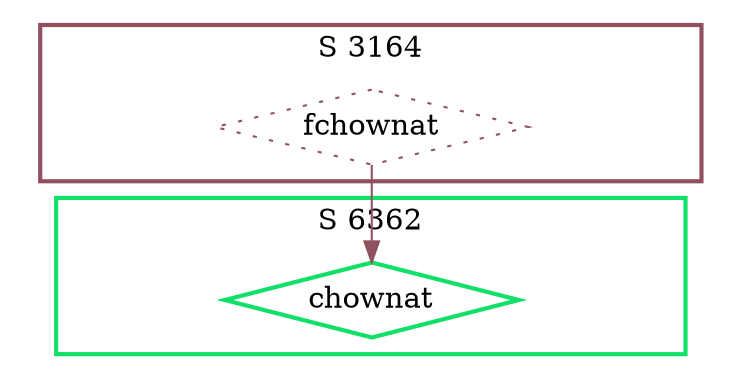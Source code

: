 digraph G {
  ratio=0.500000;
  "UV chownat (6362)" [shape=diamond, label="chownat", color="#10E068",
                       style=bold];
  "UV fchownat (3164)" [shape=diamond, label="fchownat", color="#905060",
                        style=dotted];
  
  subgraph cluster_6362 { label="S 6362";
    color="#10E068";
    style=bold;
    "UV chownat (6362)"; };
  subgraph cluster_3164 { label="S 3164";
    color="#905060";
    style=bold;
    "UV fchownat (3164)"; };
  
  "UV fchownat (3164)" -> "UV chownat (6362)" [color="#905060"];
  
  }